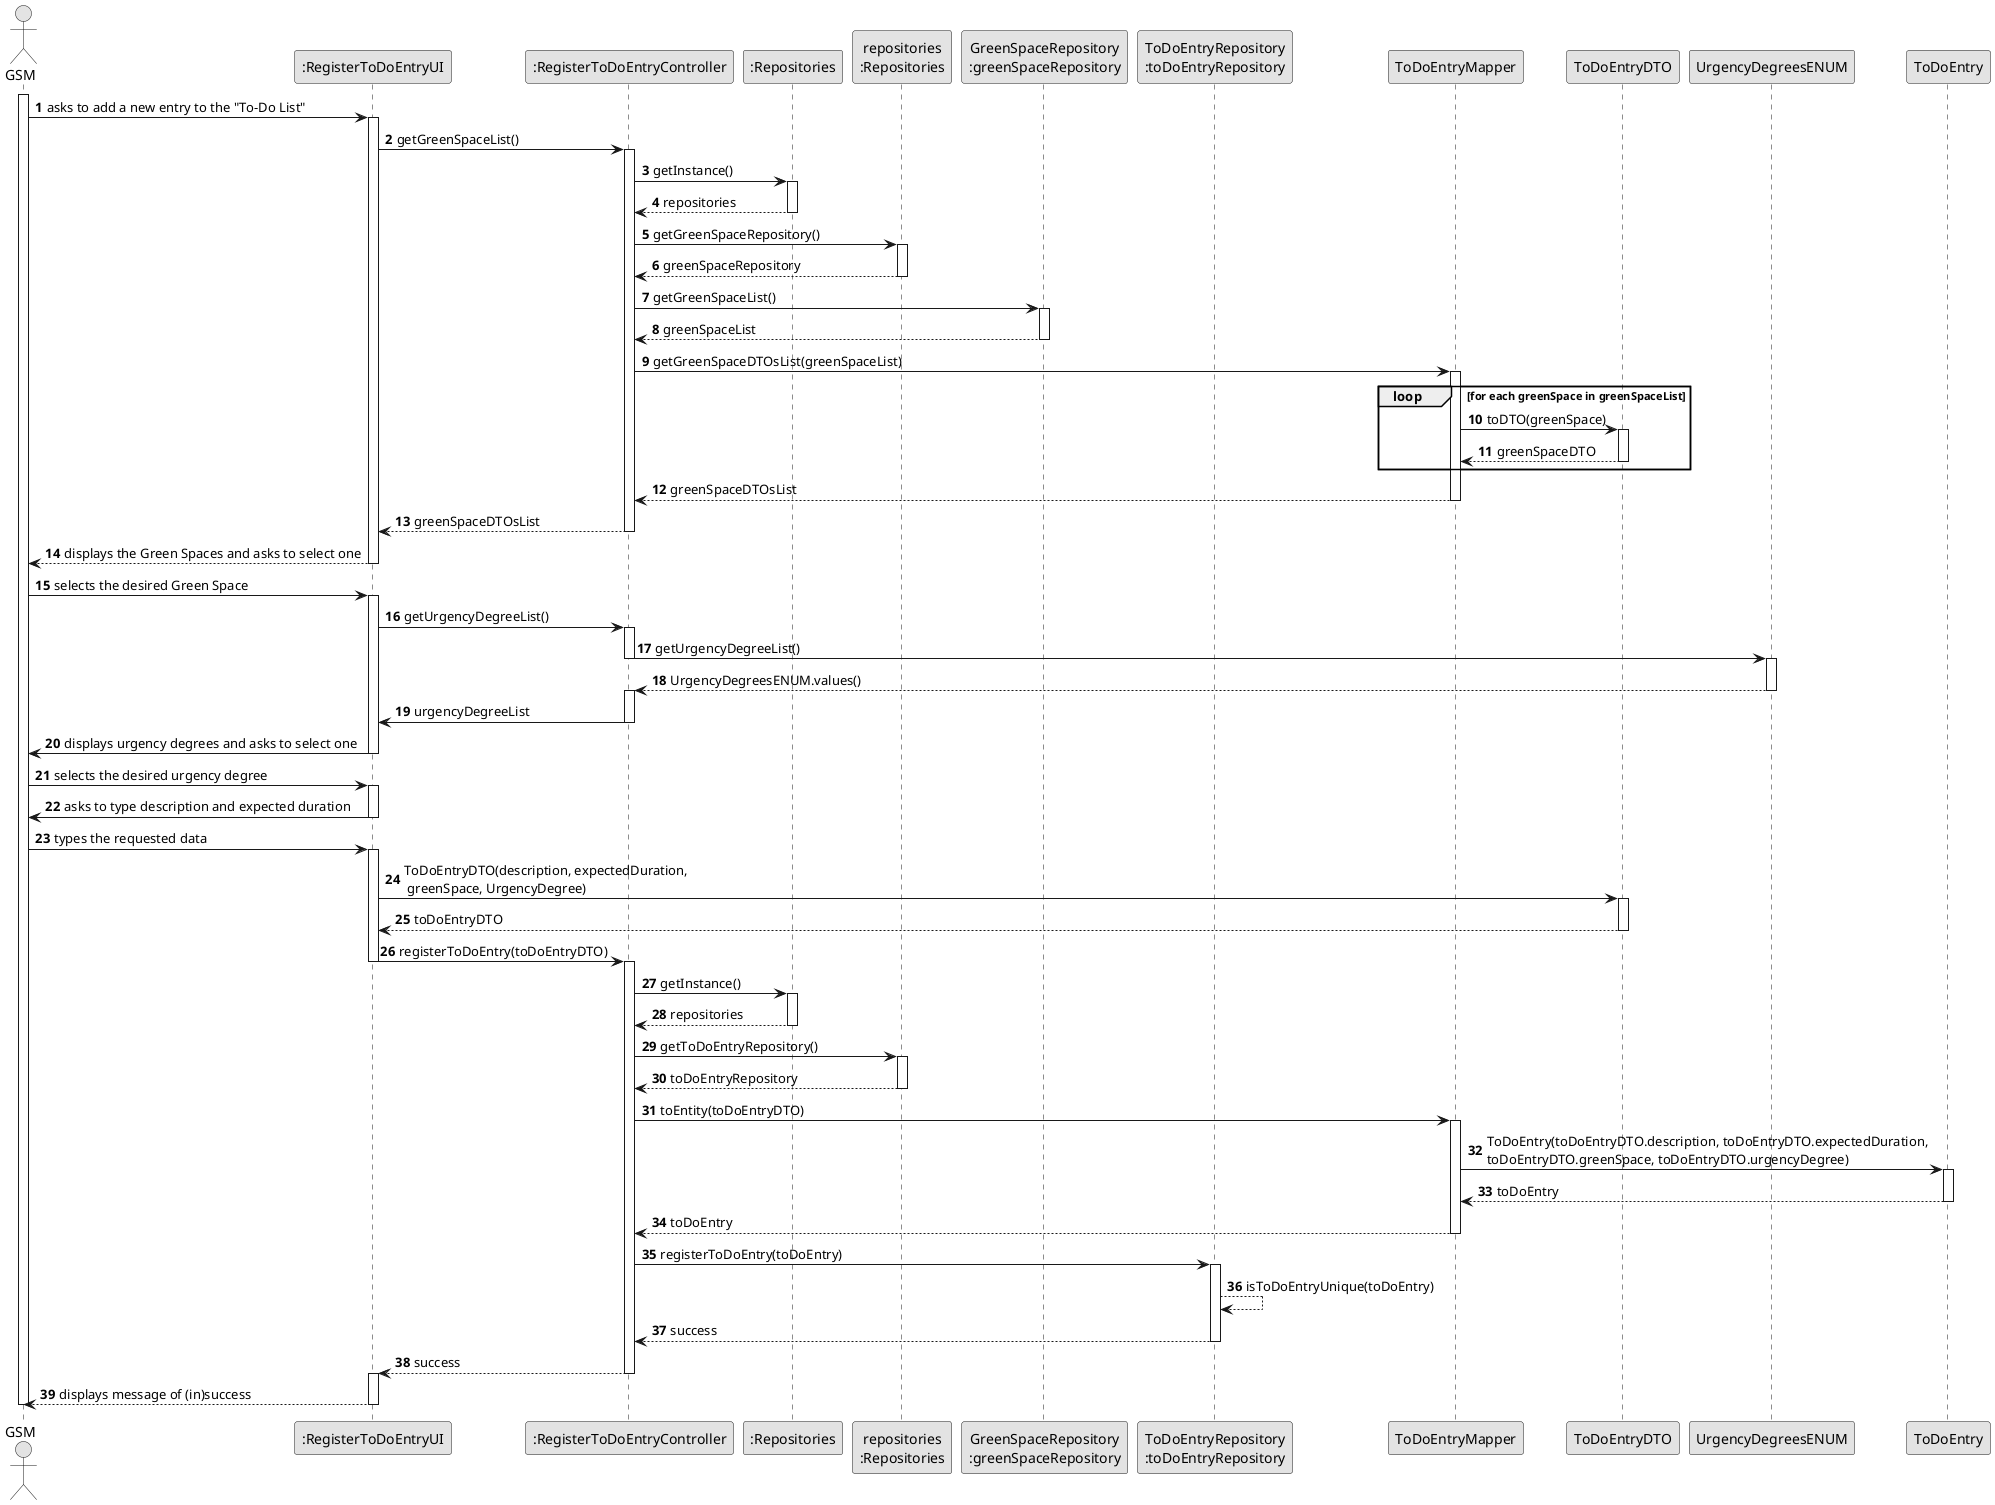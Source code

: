 @startuml
skinparam monochrome true
skinparam packageStyle rectangle
skinparam shadowing false

autonumber

actor "GSM" as Employee
participant ":RegisterToDoEntryUI" as UI
participant ":RegisterToDoEntryController" as CTRL
participant ":Repositories" as RepositorySingleton
participant "repositories\n:Repositories" as PLAT
participant "GreenSpaceRepository\n:greenSpaceRepository" as GreenRepo
participant "ToDoEntryRepository\n:toDoEntryRepository" as TaskRepo
participant "ToDoEntryMapper"
participant "ToDoEntryDTO"

activate Employee

    Employee -> UI : asks to add a new entry to the "To-Do List"

    activate UI

        UI -> CTRL : getGreenSpaceList()
        activate CTRL

            CTRL -> RepositorySingleton : getInstance()
            activate RepositorySingleton

                RepositorySingleton --> CTRL: repositories
                deactivate RepositorySingleton
                CTRL -> PLAT : getGreenSpaceRepository()
                activate PLAT
                PLAT --> CTRL : greenSpaceRepository
                deactivate PLAT




            CTRL -> GreenRepo : getGreenSpaceList()
            activate GreenRepo

                GreenRepo --> CTRL : greenSpaceList
            deactivate GreenRepo

            CTRL -> "ToDoEntryMapper" : getGreenSpaceDTOsList(greenSpaceList)
            activate "ToDoEntryMapper"

            loop for each greenSpace in greenSpaceList
                ToDoEntryMapper -> ToDoEntryDTO: toDTO(greenSpace)
                activate ToDoEntryDTO
              ToDoEntryDTO --> ToDoEntryMapper : greenSpaceDTO
                deactivate ToDoEntryDTO


            end

            ToDoEntryMapper --> CTRL: greenSpaceDTOsList
            deactivate ToDoEntryMapper

            CTRL --> UI : greenSpaceDTOsList
        deactivate CTRL

        UI --> Employee : displays the Green Spaces and asks to select one
    deactivate UI

    Employee -> UI : selects the desired Green Space
    activate UI

    UI -> CTRL : getUrgencyDegreeList()
            activate CTRL

    CTRL -> UrgencyDegreesENUM : getUrgencyDegreeList()
    deactivate CTRL
    activate UrgencyDegreesENUM
    UrgencyDegreesENUM --> CTRL : UrgencyDegreesENUM.values()
deactivate UrgencyDegreesENUM
activate CTRL
CTRL -> UI : urgencyDegreeList
deactivate CTRL
        UI -> Employee : displays urgency degrees and asks to select one
    deactivate UI

    Employee -> UI : selects the desired urgency degree
    activate UI
    UI -> Employee: asks to type description and expected duration
    deactivate UI
    Employee -> UI : types the requested data
    activate UI

        UI -> "ToDoEntryDTO" : ToDoEntryDTO(description, expectedDuration,\n greenSpace, UrgencyDegree)
        activate ToDoEntryDTO
        UI <-- "ToDoEntryDTO" : toDoEntryDTO
deactivate "ToDoEntryDTO"

        UI -> CTRL : registerToDoEntry(toDoEntryDTO)
        deactivate UI
        activate CTRL




CTRL -> RepositorySingleton : getInstance()
            activate RepositorySingleton

                RepositorySingleton --> CTRL: repositories
                deactivate RepositorySingleton
                CTRL -> PLAT : getToDoEntryRepository()
                activate PLAT
                PLAT --> CTRL : toDoEntryRepository
                deactivate PLAT
                CTRL -> "ToDoEntryMapper" : toEntity(toDoEntryDTO)
                            activate "ToDoEntryMapper"


                                "ToDoEntryMapper" -> ToDoEntry : ToDoEntry(toDoEntryDTO.description, toDoEntryDTO.expectedDuration, \ntoDoEntryDTO.greenSpace, toDoEntryDTO.urgencyDegree)
                                activate ToDoEntry
                                ToDoEntry --> "ToDoEntryMapper" : toDoEntry
                             deactivate ToDoEntry
                                "ToDoEntryMapper" --> CTRL : toDoEntry
                            deactivate "ToDoEntryMapper"
                CTRL -> TaskRepo : registerToDoEntry(toDoEntry)

            activate TaskRepo


TaskRepo --> TaskRepo : isToDoEntryUnique(toDoEntry)
                TaskRepo --> CTRL : success

            deactivate TaskRepo

            CTRL --> UI : success
        deactivate CTRL
        activate UI

        UI --> Employee : displays message of (in)success
    deactivate UI

deactivate Employee

@enduml

